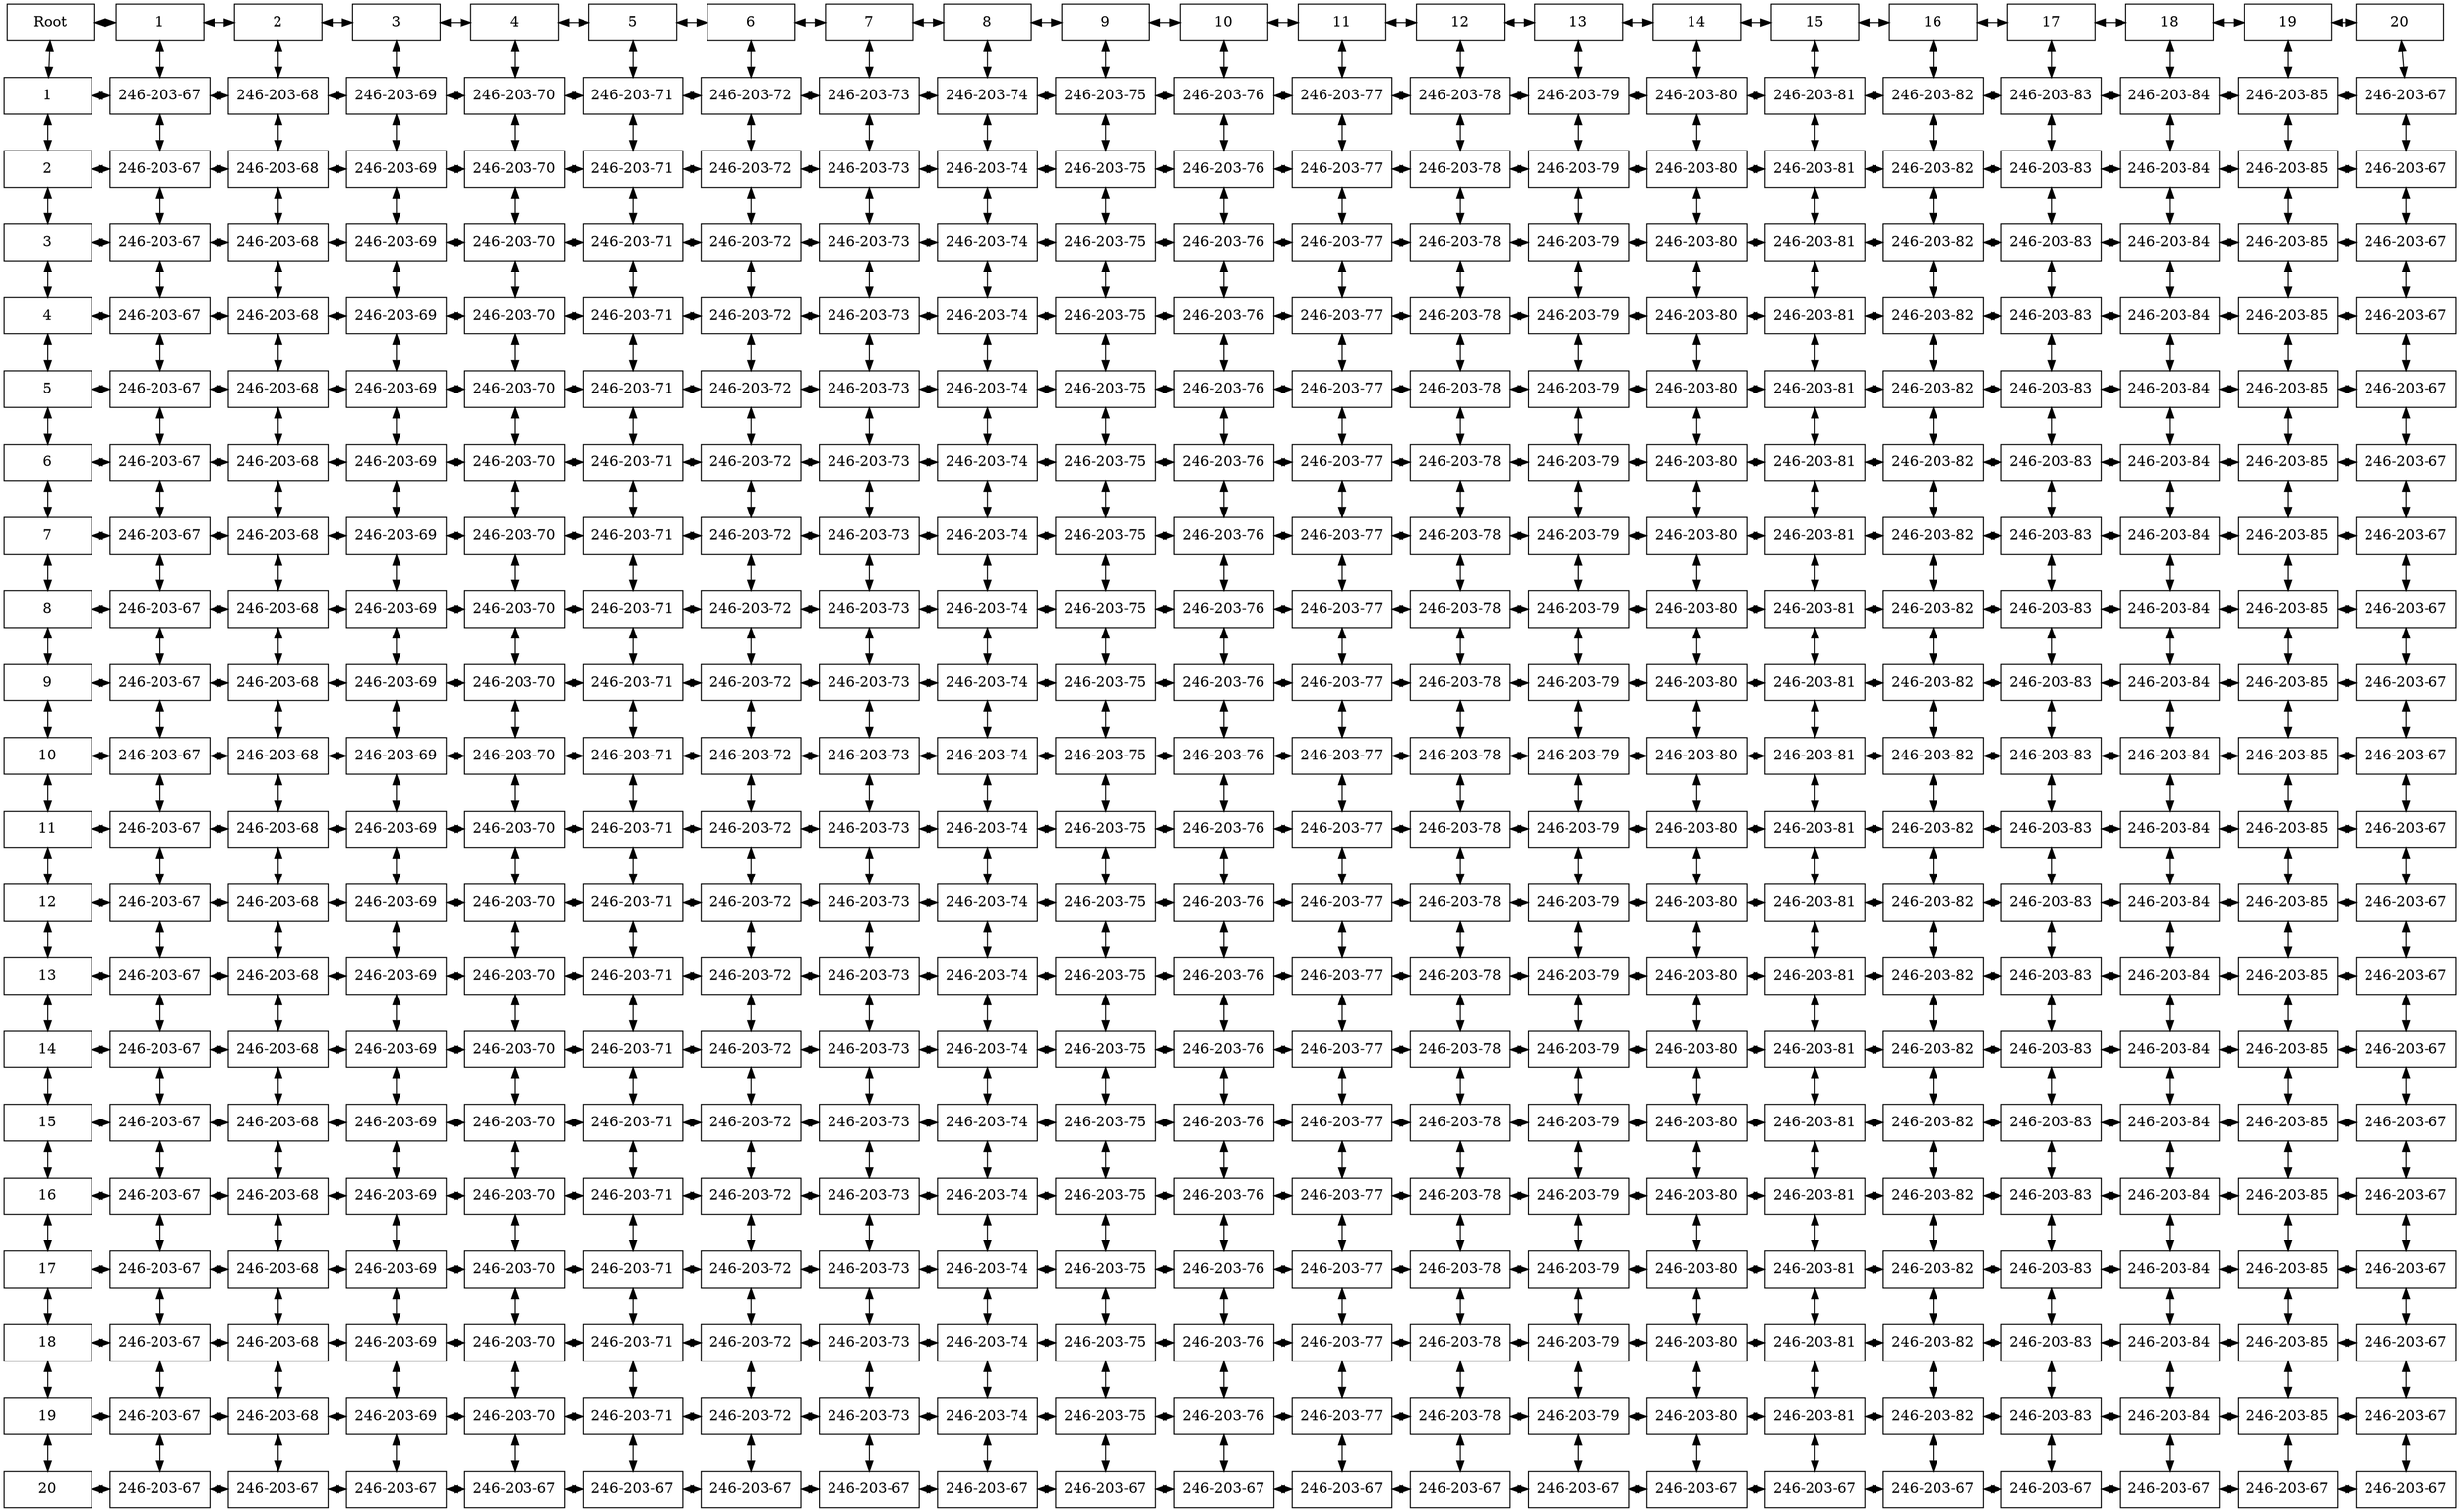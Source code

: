 digraph  Grafico {
node [shape = rectangle, height=0.5, width=1.2];
node[nodesep = 1];
rankdir=TB;
"0-0"[label="Root"];
"0-1"[label="1"];
"0-2"[label="2"];
"0-3"[label="3"];
"0-4"[label="4"];
"0-5"[label="5"];
"0-6"[label="6"];
"0-7"[label="7"];
"0-8"[label="8"];
"0-9"[label="9"];
"0-10"[label="10"];
"0-11"[label="11"];
"0-12"[label="12"];
"0-13"[label="13"];
"0-14"[label="14"];
"0-15"[label="15"];
"0-16"[label="16"];
"0-17"[label="17"];
"0-18"[label="18"];
"0-19"[label="19"];
"0-20"[label="20"];
"1-0"[label="1"];
"1-1"[label="246-203-67"];
"1-2"[label="246-203-67"];
"1-3"[label="246-203-67"];
"1-4"[label="246-203-67"];
"1-5"[label="246-203-67"];
"1-6"[label="246-203-67"];
"1-7"[label="246-203-67"];
"1-8"[label="246-203-67"];
"1-9"[label="246-203-67"];
"1-10"[label="246-203-67"];
"1-11"[label="246-203-67"];
"1-12"[label="246-203-67"];
"1-13"[label="246-203-67"];
"1-14"[label="246-203-67"];
"1-15"[label="246-203-67"];
"1-16"[label="246-203-67"];
"1-17"[label="246-203-67"];
"1-18"[label="246-203-67"];
"1-19"[label="246-203-67"];
"1-20"[label="246-203-67"];
"2-0"[label="2"];
"2-1"[label="246-203-68"];
"2-2"[label="246-203-68"];
"2-3"[label="246-203-68"];
"2-4"[label="246-203-68"];
"2-5"[label="246-203-68"];
"2-6"[label="246-203-68"];
"2-7"[label="246-203-68"];
"2-8"[label="246-203-68"];
"2-9"[label="246-203-68"];
"2-10"[label="246-203-68"];
"2-11"[label="246-203-68"];
"2-12"[label="246-203-68"];
"2-13"[label="246-203-68"];
"2-14"[label="246-203-68"];
"2-15"[label="246-203-68"];
"2-16"[label="246-203-68"];
"2-17"[label="246-203-68"];
"2-18"[label="246-203-68"];
"2-19"[label="246-203-68"];
"2-20"[label="246-203-67"];
"3-0"[label="3"];
"3-1"[label="246-203-69"];
"3-2"[label="246-203-69"];
"3-3"[label="246-203-69"];
"3-4"[label="246-203-69"];
"3-5"[label="246-203-69"];
"3-6"[label="246-203-69"];
"3-7"[label="246-203-69"];
"3-8"[label="246-203-69"];
"3-9"[label="246-203-69"];
"3-10"[label="246-203-69"];
"3-11"[label="246-203-69"];
"3-12"[label="246-203-69"];
"3-13"[label="246-203-69"];
"3-14"[label="246-203-69"];
"3-15"[label="246-203-69"];
"3-16"[label="246-203-69"];
"3-17"[label="246-203-69"];
"3-18"[label="246-203-69"];
"3-19"[label="246-203-69"];
"3-20"[label="246-203-67"];
"4-0"[label="4"];
"4-1"[label="246-203-70"];
"4-2"[label="246-203-70"];
"4-3"[label="246-203-70"];
"4-4"[label="246-203-70"];
"4-5"[label="246-203-70"];
"4-6"[label="246-203-70"];
"4-7"[label="246-203-70"];
"4-8"[label="246-203-70"];
"4-9"[label="246-203-70"];
"4-10"[label="246-203-70"];
"4-11"[label="246-203-70"];
"4-12"[label="246-203-70"];
"4-13"[label="246-203-70"];
"4-14"[label="246-203-70"];
"4-15"[label="246-203-70"];
"4-16"[label="246-203-70"];
"4-17"[label="246-203-70"];
"4-18"[label="246-203-70"];
"4-19"[label="246-203-70"];
"4-20"[label="246-203-67"];
"5-0"[label="5"];
"5-1"[label="246-203-71"];
"5-2"[label="246-203-71"];
"5-3"[label="246-203-71"];
"5-4"[label="246-203-71"];
"5-5"[label="246-203-71"];
"5-6"[label="246-203-71"];
"5-7"[label="246-203-71"];
"5-8"[label="246-203-71"];
"5-9"[label="246-203-71"];
"5-10"[label="246-203-71"];
"5-11"[label="246-203-71"];
"5-12"[label="246-203-71"];
"5-13"[label="246-203-71"];
"5-14"[label="246-203-71"];
"5-15"[label="246-203-71"];
"5-16"[label="246-203-71"];
"5-17"[label="246-203-71"];
"5-18"[label="246-203-71"];
"5-19"[label="246-203-71"];
"5-20"[label="246-203-67"];
"6-0"[label="6"];
"6-1"[label="246-203-72"];
"6-2"[label="246-203-72"];
"6-3"[label="246-203-72"];
"6-4"[label="246-203-72"];
"6-5"[label="246-203-72"];
"6-6"[label="246-203-72"];
"6-7"[label="246-203-72"];
"6-8"[label="246-203-72"];
"6-9"[label="246-203-72"];
"6-10"[label="246-203-72"];
"6-11"[label="246-203-72"];
"6-12"[label="246-203-72"];
"6-13"[label="246-203-72"];
"6-14"[label="246-203-72"];
"6-15"[label="246-203-72"];
"6-16"[label="246-203-72"];
"6-17"[label="246-203-72"];
"6-18"[label="246-203-72"];
"6-19"[label="246-203-72"];
"6-20"[label="246-203-67"];
"7-0"[label="7"];
"7-1"[label="246-203-73"];
"7-2"[label="246-203-73"];
"7-3"[label="246-203-73"];
"7-4"[label="246-203-73"];
"7-5"[label="246-203-73"];
"7-6"[label="246-203-73"];
"7-7"[label="246-203-73"];
"7-8"[label="246-203-73"];
"7-9"[label="246-203-73"];
"7-10"[label="246-203-73"];
"7-11"[label="246-203-73"];
"7-12"[label="246-203-73"];
"7-13"[label="246-203-73"];
"7-14"[label="246-203-73"];
"7-15"[label="246-203-73"];
"7-16"[label="246-203-73"];
"7-17"[label="246-203-73"];
"7-18"[label="246-203-73"];
"7-19"[label="246-203-73"];
"7-20"[label="246-203-67"];
"8-0"[label="8"];
"8-1"[label="246-203-74"];
"8-2"[label="246-203-74"];
"8-3"[label="246-203-74"];
"8-4"[label="246-203-74"];
"8-5"[label="246-203-74"];
"8-6"[label="246-203-74"];
"8-7"[label="246-203-74"];
"8-8"[label="246-203-74"];
"8-9"[label="246-203-74"];
"8-10"[label="246-203-74"];
"8-11"[label="246-203-74"];
"8-12"[label="246-203-74"];
"8-13"[label="246-203-74"];
"8-14"[label="246-203-74"];
"8-15"[label="246-203-74"];
"8-16"[label="246-203-74"];
"8-17"[label="246-203-74"];
"8-18"[label="246-203-74"];
"8-19"[label="246-203-74"];
"8-20"[label="246-203-67"];
"9-0"[label="9"];
"9-1"[label="246-203-75"];
"9-2"[label="246-203-75"];
"9-3"[label="246-203-75"];
"9-4"[label="246-203-75"];
"9-5"[label="246-203-75"];
"9-6"[label="246-203-75"];
"9-7"[label="246-203-75"];
"9-8"[label="246-203-75"];
"9-9"[label="246-203-75"];
"9-10"[label="246-203-75"];
"9-11"[label="246-203-75"];
"9-12"[label="246-203-75"];
"9-13"[label="246-203-75"];
"9-14"[label="246-203-75"];
"9-15"[label="246-203-75"];
"9-16"[label="246-203-75"];
"9-17"[label="246-203-75"];
"9-18"[label="246-203-75"];
"9-19"[label="246-203-75"];
"9-20"[label="246-203-67"];
"10-0"[label="10"];
"10-1"[label="246-203-76"];
"10-2"[label="246-203-76"];
"10-3"[label="246-203-76"];
"10-4"[label="246-203-76"];
"10-5"[label="246-203-76"];
"10-6"[label="246-203-76"];
"10-7"[label="246-203-76"];
"10-8"[label="246-203-76"];
"10-9"[label="246-203-76"];
"10-10"[label="246-203-76"];
"10-11"[label="246-203-76"];
"10-12"[label="246-203-76"];
"10-13"[label="246-203-76"];
"10-14"[label="246-203-76"];
"10-15"[label="246-203-76"];
"10-16"[label="246-203-76"];
"10-17"[label="246-203-76"];
"10-18"[label="246-203-76"];
"10-19"[label="246-203-76"];
"10-20"[label="246-203-67"];
"11-0"[label="11"];
"11-1"[label="246-203-77"];
"11-2"[label="246-203-77"];
"11-3"[label="246-203-77"];
"11-4"[label="246-203-77"];
"11-5"[label="246-203-77"];
"11-6"[label="246-203-77"];
"11-7"[label="246-203-77"];
"11-8"[label="246-203-77"];
"11-9"[label="246-203-77"];
"11-10"[label="246-203-77"];
"11-11"[label="246-203-77"];
"11-12"[label="246-203-77"];
"11-13"[label="246-203-77"];
"11-14"[label="246-203-77"];
"11-15"[label="246-203-77"];
"11-16"[label="246-203-77"];
"11-17"[label="246-203-77"];
"11-18"[label="246-203-77"];
"11-19"[label="246-203-77"];
"11-20"[label="246-203-67"];
"12-0"[label="12"];
"12-1"[label="246-203-78"];
"12-2"[label="246-203-78"];
"12-3"[label="246-203-78"];
"12-4"[label="246-203-78"];
"12-5"[label="246-203-78"];
"12-6"[label="246-203-78"];
"12-7"[label="246-203-78"];
"12-8"[label="246-203-78"];
"12-9"[label="246-203-78"];
"12-10"[label="246-203-78"];
"12-11"[label="246-203-78"];
"12-12"[label="246-203-78"];
"12-13"[label="246-203-78"];
"12-14"[label="246-203-78"];
"12-15"[label="246-203-78"];
"12-16"[label="246-203-78"];
"12-17"[label="246-203-78"];
"12-18"[label="246-203-78"];
"12-19"[label="246-203-78"];
"12-20"[label="246-203-67"];
"13-0"[label="13"];
"13-1"[label="246-203-79"];
"13-2"[label="246-203-79"];
"13-3"[label="246-203-79"];
"13-4"[label="246-203-79"];
"13-5"[label="246-203-79"];
"13-6"[label="246-203-79"];
"13-7"[label="246-203-79"];
"13-8"[label="246-203-79"];
"13-9"[label="246-203-79"];
"13-10"[label="246-203-79"];
"13-11"[label="246-203-79"];
"13-12"[label="246-203-79"];
"13-13"[label="246-203-79"];
"13-14"[label="246-203-79"];
"13-15"[label="246-203-79"];
"13-16"[label="246-203-79"];
"13-17"[label="246-203-79"];
"13-18"[label="246-203-79"];
"13-19"[label="246-203-79"];
"13-20"[label="246-203-67"];
"14-0"[label="14"];
"14-1"[label="246-203-80"];
"14-2"[label="246-203-80"];
"14-3"[label="246-203-80"];
"14-4"[label="246-203-80"];
"14-5"[label="246-203-80"];
"14-6"[label="246-203-80"];
"14-7"[label="246-203-80"];
"14-8"[label="246-203-80"];
"14-9"[label="246-203-80"];
"14-10"[label="246-203-80"];
"14-11"[label="246-203-80"];
"14-12"[label="246-203-80"];
"14-13"[label="246-203-80"];
"14-14"[label="246-203-80"];
"14-15"[label="246-203-80"];
"14-16"[label="246-203-80"];
"14-17"[label="246-203-80"];
"14-18"[label="246-203-80"];
"14-19"[label="246-203-80"];
"14-20"[label="246-203-67"];
"15-0"[label="15"];
"15-1"[label="246-203-81"];
"15-2"[label="246-203-81"];
"15-3"[label="246-203-81"];
"15-4"[label="246-203-81"];
"15-5"[label="246-203-81"];
"15-6"[label="246-203-81"];
"15-7"[label="246-203-81"];
"15-8"[label="246-203-81"];
"15-9"[label="246-203-81"];
"15-10"[label="246-203-81"];
"15-11"[label="246-203-81"];
"15-12"[label="246-203-81"];
"15-13"[label="246-203-81"];
"15-14"[label="246-203-81"];
"15-15"[label="246-203-81"];
"15-16"[label="246-203-81"];
"15-17"[label="246-203-81"];
"15-18"[label="246-203-81"];
"15-19"[label="246-203-81"];
"15-20"[label="246-203-67"];
"16-0"[label="16"];
"16-1"[label="246-203-82"];
"16-2"[label="246-203-82"];
"16-3"[label="246-203-82"];
"16-4"[label="246-203-82"];
"16-5"[label="246-203-82"];
"16-6"[label="246-203-82"];
"16-7"[label="246-203-82"];
"16-8"[label="246-203-82"];
"16-9"[label="246-203-82"];
"16-10"[label="246-203-82"];
"16-11"[label="246-203-82"];
"16-12"[label="246-203-82"];
"16-13"[label="246-203-82"];
"16-14"[label="246-203-82"];
"16-15"[label="246-203-82"];
"16-16"[label="246-203-82"];
"16-17"[label="246-203-82"];
"16-18"[label="246-203-82"];
"16-19"[label="246-203-82"];
"16-20"[label="246-203-67"];
"17-0"[label="17"];
"17-1"[label="246-203-83"];
"17-2"[label="246-203-83"];
"17-3"[label="246-203-83"];
"17-4"[label="246-203-83"];
"17-5"[label="246-203-83"];
"17-6"[label="246-203-83"];
"17-7"[label="246-203-83"];
"17-8"[label="246-203-83"];
"17-9"[label="246-203-83"];
"17-10"[label="246-203-83"];
"17-11"[label="246-203-83"];
"17-12"[label="246-203-83"];
"17-13"[label="246-203-83"];
"17-14"[label="246-203-83"];
"17-15"[label="246-203-83"];
"17-16"[label="246-203-83"];
"17-17"[label="246-203-83"];
"17-18"[label="246-203-83"];
"17-19"[label="246-203-83"];
"17-20"[label="246-203-67"];
"18-0"[label="18"];
"18-1"[label="246-203-84"];
"18-2"[label="246-203-84"];
"18-3"[label="246-203-84"];
"18-4"[label="246-203-84"];
"18-5"[label="246-203-84"];
"18-6"[label="246-203-84"];
"18-7"[label="246-203-84"];
"18-8"[label="246-203-84"];
"18-9"[label="246-203-84"];
"18-10"[label="246-203-84"];
"18-11"[label="246-203-84"];
"18-12"[label="246-203-84"];
"18-13"[label="246-203-84"];
"18-14"[label="246-203-84"];
"18-15"[label="246-203-84"];
"18-16"[label="246-203-84"];
"18-17"[label="246-203-84"];
"18-18"[label="246-203-84"];
"18-19"[label="246-203-84"];
"18-20"[label="246-203-67"];
"19-0"[label="19"];
"19-1"[label="246-203-85"];
"19-2"[label="246-203-85"];
"19-3"[label="246-203-85"];
"19-4"[label="246-203-85"];
"19-5"[label="246-203-85"];
"19-6"[label="246-203-85"];
"19-7"[label="246-203-85"];
"19-8"[label="246-203-85"];
"19-9"[label="246-203-85"];
"19-10"[label="246-203-85"];
"19-11"[label="246-203-85"];
"19-12"[label="246-203-85"];
"19-13"[label="246-203-85"];
"19-14"[label="246-203-85"];
"19-15"[label="246-203-85"];
"19-16"[label="246-203-85"];
"19-17"[label="246-203-85"];
"19-18"[label="246-203-85"];
"19-19"[label="246-203-85"];
"19-20"[label="246-203-67"];
"20-0"[label="20"];
"20-1"[label="246-203-67"];
"20-2"[label="246-203-67"];
"20-3"[label="246-203-67"];
"20-4"[label="246-203-67"];
"20-5"[label="246-203-67"];
"20-6"[label="246-203-67"];
"20-7"[label="246-203-67"];
"20-8"[label="246-203-67"];
"20-9"[label="246-203-67"];
"20-10"[label="246-203-67"];
"20-11"[label="246-203-67"];
"20-12"[label="246-203-67"];
"20-13"[label="246-203-67"];
"20-14"[label="246-203-67"];
"20-15"[label="246-203-67"];
"20-16"[label="246-203-67"];
"20-17"[label="246-203-67"];
"20-18"[label="246-203-67"];
"20-19"[label="246-203-67"];
"20-20"[label="246-203-67"];
"0-0"->"1-0"[dir=both];
"0-0"->"0-1"[dir=both];
"0-1"->"1-1"[dir=both];
"0-1"->"0-2"[dir=both];
"0-2"->"1-2"[dir=both];
"0-2"->"0-3"[dir=both];
"0-3"->"1-3"[dir=both];
"0-3"->"0-4"[dir=both];
"0-4"->"1-4"[dir=both];
"0-4"->"0-5"[dir=both];
"0-5"->"1-5"[dir=both];
"0-5"->"0-6"[dir=both];
"0-6"->"1-6"[dir=both];
"0-6"->"0-7"[dir=both];
"0-7"->"1-7"[dir=both];
"0-7"->"0-8"[dir=both];
"0-8"->"1-8"[dir=both];
"0-8"->"0-9"[dir=both];
"0-9"->"1-9"[dir=both];
"0-9"->"0-10"[dir=both];
"0-10"->"1-10"[dir=both];
"0-10"->"0-11"[dir=both];
"0-11"->"1-11"[dir=both];
"0-11"->"0-12"[dir=both];
"0-12"->"1-12"[dir=both];
"0-12"->"0-13"[dir=both];
"0-13"->"1-13"[dir=both];
"0-13"->"0-14"[dir=both];
"0-14"->"1-14"[dir=both];
"0-14"->"0-15"[dir=both];
"0-15"->"1-15"[dir=both];
"0-15"->"0-16"[dir=both];
"0-16"->"1-16"[dir=both];
"0-16"->"0-17"[dir=both];
"0-17"->"1-17"[dir=both];
"0-17"->"0-18"[dir=both];
"0-18"->"1-18"[dir=both];
"0-18"->"0-19"[dir=both];
"0-19"->"1-19"[dir=both];
"0-19"->"0-20"[dir=both];
"0-20"->"1-20"[dir=both];
"1-0"->"2-0"[dir=both];
"1-0"->"1-1"[dir=both];
"1-1"->"2-1"[dir=both];
"1-1"->"1-2"[dir=both];
"1-2"->"2-2"[dir=both];
"1-2"->"1-3"[dir=both];
"1-3"->"2-3"[dir=both];
"1-3"->"1-4"[dir=both];
"1-4"->"2-4"[dir=both];
"1-4"->"1-5"[dir=both];
"1-5"->"2-5"[dir=both];
"1-5"->"1-6"[dir=both];
"1-6"->"2-6"[dir=both];
"1-6"->"1-7"[dir=both];
"1-7"->"2-7"[dir=both];
"1-7"->"1-8"[dir=both];
"1-8"->"2-8"[dir=both];
"1-8"->"1-9"[dir=both];
"1-9"->"2-9"[dir=both];
"1-9"->"1-10"[dir=both];
"1-10"->"2-10"[dir=both];
"1-10"->"1-11"[dir=both];
"1-11"->"2-11"[dir=both];
"1-11"->"1-12"[dir=both];
"1-12"->"2-12"[dir=both];
"1-12"->"1-13"[dir=both];
"1-13"->"2-13"[dir=both];
"1-13"->"1-14"[dir=both];
"1-14"->"2-14"[dir=both];
"1-14"->"1-15"[dir=both];
"1-15"->"2-15"[dir=both];
"1-15"->"1-16"[dir=both];
"1-16"->"2-16"[dir=both];
"1-16"->"1-17"[dir=both];
"1-17"->"2-17"[dir=both];
"1-17"->"1-18"[dir=both];
"1-18"->"2-18"[dir=both];
"1-18"->"1-19"[dir=both];
"1-19"->"2-19"[dir=both];
"1-19"->"1-20"[dir=both];
"1-20"->"2-20"[dir=both];
"2-0"->"3-0"[dir=both];
"2-0"->"2-1"[dir=both];
"2-1"->"3-1"[dir=both];
"2-1"->"2-2"[dir=both];
"2-2"->"3-2"[dir=both];
"2-2"->"2-3"[dir=both];
"2-3"->"3-3"[dir=both];
"2-3"->"2-4"[dir=both];
"2-4"->"3-4"[dir=both];
"2-4"->"2-5"[dir=both];
"2-5"->"3-5"[dir=both];
"2-5"->"2-6"[dir=both];
"2-6"->"3-6"[dir=both];
"2-6"->"2-7"[dir=both];
"2-7"->"3-7"[dir=both];
"2-7"->"2-8"[dir=both];
"2-8"->"3-8"[dir=both];
"2-8"->"2-9"[dir=both];
"2-9"->"3-9"[dir=both];
"2-9"->"2-10"[dir=both];
"2-10"->"3-10"[dir=both];
"2-10"->"2-11"[dir=both];
"2-11"->"3-11"[dir=both];
"2-11"->"2-12"[dir=both];
"2-12"->"3-12"[dir=both];
"2-12"->"2-13"[dir=both];
"2-13"->"3-13"[dir=both];
"2-13"->"2-14"[dir=both];
"2-14"->"3-14"[dir=both];
"2-14"->"2-15"[dir=both];
"2-15"->"3-15"[dir=both];
"2-15"->"2-16"[dir=both];
"2-16"->"3-16"[dir=both];
"2-16"->"2-17"[dir=both];
"2-17"->"3-17"[dir=both];
"2-17"->"2-18"[dir=both];
"2-18"->"3-18"[dir=both];
"2-18"->"2-19"[dir=both];
"2-19"->"3-19"[dir=both];
"2-19"->"2-20"[dir=both];
"2-20"->"3-20"[dir=both];
"3-0"->"4-0"[dir=both];
"3-0"->"3-1"[dir=both];
"3-1"->"4-1"[dir=both];
"3-1"->"3-2"[dir=both];
"3-2"->"4-2"[dir=both];
"3-2"->"3-3"[dir=both];
"3-3"->"4-3"[dir=both];
"3-3"->"3-4"[dir=both];
"3-4"->"4-4"[dir=both];
"3-4"->"3-5"[dir=both];
"3-5"->"4-5"[dir=both];
"3-5"->"3-6"[dir=both];
"3-6"->"4-6"[dir=both];
"3-6"->"3-7"[dir=both];
"3-7"->"4-7"[dir=both];
"3-7"->"3-8"[dir=both];
"3-8"->"4-8"[dir=both];
"3-8"->"3-9"[dir=both];
"3-9"->"4-9"[dir=both];
"3-9"->"3-10"[dir=both];
"3-10"->"4-10"[dir=both];
"3-10"->"3-11"[dir=both];
"3-11"->"4-11"[dir=both];
"3-11"->"3-12"[dir=both];
"3-12"->"4-12"[dir=both];
"3-12"->"3-13"[dir=both];
"3-13"->"4-13"[dir=both];
"3-13"->"3-14"[dir=both];
"3-14"->"4-14"[dir=both];
"3-14"->"3-15"[dir=both];
"3-15"->"4-15"[dir=both];
"3-15"->"3-16"[dir=both];
"3-16"->"4-16"[dir=both];
"3-16"->"3-17"[dir=both];
"3-17"->"4-17"[dir=both];
"3-17"->"3-18"[dir=both];
"3-18"->"4-18"[dir=both];
"3-18"->"3-19"[dir=both];
"3-19"->"4-19"[dir=both];
"3-19"->"3-20"[dir=both];
"3-20"->"4-20"[dir=both];
"4-0"->"5-0"[dir=both];
"4-0"->"4-1"[dir=both];
"4-1"->"5-1"[dir=both];
"4-1"->"4-2"[dir=both];
"4-2"->"5-2"[dir=both];
"4-2"->"4-3"[dir=both];
"4-3"->"5-3"[dir=both];
"4-3"->"4-4"[dir=both];
"4-4"->"5-4"[dir=both];
"4-4"->"4-5"[dir=both];
"4-5"->"5-5"[dir=both];
"4-5"->"4-6"[dir=both];
"4-6"->"5-6"[dir=both];
"4-6"->"4-7"[dir=both];
"4-7"->"5-7"[dir=both];
"4-7"->"4-8"[dir=both];
"4-8"->"5-8"[dir=both];
"4-8"->"4-9"[dir=both];
"4-9"->"5-9"[dir=both];
"4-9"->"4-10"[dir=both];
"4-10"->"5-10"[dir=both];
"4-10"->"4-11"[dir=both];
"4-11"->"5-11"[dir=both];
"4-11"->"4-12"[dir=both];
"4-12"->"5-12"[dir=both];
"4-12"->"4-13"[dir=both];
"4-13"->"5-13"[dir=both];
"4-13"->"4-14"[dir=both];
"4-14"->"5-14"[dir=both];
"4-14"->"4-15"[dir=both];
"4-15"->"5-15"[dir=both];
"4-15"->"4-16"[dir=both];
"4-16"->"5-16"[dir=both];
"4-16"->"4-17"[dir=both];
"4-17"->"5-17"[dir=both];
"4-17"->"4-18"[dir=both];
"4-18"->"5-18"[dir=both];
"4-18"->"4-19"[dir=both];
"4-19"->"5-19"[dir=both];
"4-19"->"4-20"[dir=both];
"4-20"->"5-20"[dir=both];
"5-0"->"6-0"[dir=both];
"5-0"->"5-1"[dir=both];
"5-1"->"6-1"[dir=both];
"5-1"->"5-2"[dir=both];
"5-2"->"6-2"[dir=both];
"5-2"->"5-3"[dir=both];
"5-3"->"6-3"[dir=both];
"5-3"->"5-4"[dir=both];
"5-4"->"6-4"[dir=both];
"5-4"->"5-5"[dir=both];
"5-5"->"6-5"[dir=both];
"5-5"->"5-6"[dir=both];
"5-6"->"6-6"[dir=both];
"5-6"->"5-7"[dir=both];
"5-7"->"6-7"[dir=both];
"5-7"->"5-8"[dir=both];
"5-8"->"6-8"[dir=both];
"5-8"->"5-9"[dir=both];
"5-9"->"6-9"[dir=both];
"5-9"->"5-10"[dir=both];
"5-10"->"6-10"[dir=both];
"5-10"->"5-11"[dir=both];
"5-11"->"6-11"[dir=both];
"5-11"->"5-12"[dir=both];
"5-12"->"6-12"[dir=both];
"5-12"->"5-13"[dir=both];
"5-13"->"6-13"[dir=both];
"5-13"->"5-14"[dir=both];
"5-14"->"6-14"[dir=both];
"5-14"->"5-15"[dir=both];
"5-15"->"6-15"[dir=both];
"5-15"->"5-16"[dir=both];
"5-16"->"6-16"[dir=both];
"5-16"->"5-17"[dir=both];
"5-17"->"6-17"[dir=both];
"5-17"->"5-18"[dir=both];
"5-18"->"6-18"[dir=both];
"5-18"->"5-19"[dir=both];
"5-19"->"6-19"[dir=both];
"5-19"->"5-20"[dir=both];
"5-20"->"6-20"[dir=both];
"6-0"->"7-0"[dir=both];
"6-0"->"6-1"[dir=both];
"6-1"->"7-1"[dir=both];
"6-1"->"6-2"[dir=both];
"6-2"->"7-2"[dir=both];
"6-2"->"6-3"[dir=both];
"6-3"->"7-3"[dir=both];
"6-3"->"6-4"[dir=both];
"6-4"->"7-4"[dir=both];
"6-4"->"6-5"[dir=both];
"6-5"->"7-5"[dir=both];
"6-5"->"6-6"[dir=both];
"6-6"->"7-6"[dir=both];
"6-6"->"6-7"[dir=both];
"6-7"->"7-7"[dir=both];
"6-7"->"6-8"[dir=both];
"6-8"->"7-8"[dir=both];
"6-8"->"6-9"[dir=both];
"6-9"->"7-9"[dir=both];
"6-9"->"6-10"[dir=both];
"6-10"->"7-10"[dir=both];
"6-10"->"6-11"[dir=both];
"6-11"->"7-11"[dir=both];
"6-11"->"6-12"[dir=both];
"6-12"->"7-12"[dir=both];
"6-12"->"6-13"[dir=both];
"6-13"->"7-13"[dir=both];
"6-13"->"6-14"[dir=both];
"6-14"->"7-14"[dir=both];
"6-14"->"6-15"[dir=both];
"6-15"->"7-15"[dir=both];
"6-15"->"6-16"[dir=both];
"6-16"->"7-16"[dir=both];
"6-16"->"6-17"[dir=both];
"6-17"->"7-17"[dir=both];
"6-17"->"6-18"[dir=both];
"6-18"->"7-18"[dir=both];
"6-18"->"6-19"[dir=both];
"6-19"->"7-19"[dir=both];
"6-19"->"6-20"[dir=both];
"6-20"->"7-20"[dir=both];
"7-0"->"8-0"[dir=both];
"7-0"->"7-1"[dir=both];
"7-1"->"8-1"[dir=both];
"7-1"->"7-2"[dir=both];
"7-2"->"8-2"[dir=both];
"7-2"->"7-3"[dir=both];
"7-3"->"8-3"[dir=both];
"7-3"->"7-4"[dir=both];
"7-4"->"8-4"[dir=both];
"7-4"->"7-5"[dir=both];
"7-5"->"8-5"[dir=both];
"7-5"->"7-6"[dir=both];
"7-6"->"8-6"[dir=both];
"7-6"->"7-7"[dir=both];
"7-7"->"8-7"[dir=both];
"7-7"->"7-8"[dir=both];
"7-8"->"8-8"[dir=both];
"7-8"->"7-9"[dir=both];
"7-9"->"8-9"[dir=both];
"7-9"->"7-10"[dir=both];
"7-10"->"8-10"[dir=both];
"7-10"->"7-11"[dir=both];
"7-11"->"8-11"[dir=both];
"7-11"->"7-12"[dir=both];
"7-12"->"8-12"[dir=both];
"7-12"->"7-13"[dir=both];
"7-13"->"8-13"[dir=both];
"7-13"->"7-14"[dir=both];
"7-14"->"8-14"[dir=both];
"7-14"->"7-15"[dir=both];
"7-15"->"8-15"[dir=both];
"7-15"->"7-16"[dir=both];
"7-16"->"8-16"[dir=both];
"7-16"->"7-17"[dir=both];
"7-17"->"8-17"[dir=both];
"7-17"->"7-18"[dir=both];
"7-18"->"8-18"[dir=both];
"7-18"->"7-19"[dir=both];
"7-19"->"8-19"[dir=both];
"7-19"->"7-20"[dir=both];
"7-20"->"8-20"[dir=both];
"8-0"->"9-0"[dir=both];
"8-0"->"8-1"[dir=both];
"8-1"->"9-1"[dir=both];
"8-1"->"8-2"[dir=both];
"8-2"->"9-2"[dir=both];
"8-2"->"8-3"[dir=both];
"8-3"->"9-3"[dir=both];
"8-3"->"8-4"[dir=both];
"8-4"->"9-4"[dir=both];
"8-4"->"8-5"[dir=both];
"8-5"->"9-5"[dir=both];
"8-5"->"8-6"[dir=both];
"8-6"->"9-6"[dir=both];
"8-6"->"8-7"[dir=both];
"8-7"->"9-7"[dir=both];
"8-7"->"8-8"[dir=both];
"8-8"->"9-8"[dir=both];
"8-8"->"8-9"[dir=both];
"8-9"->"9-9"[dir=both];
"8-9"->"8-10"[dir=both];
"8-10"->"9-10"[dir=both];
"8-10"->"8-11"[dir=both];
"8-11"->"9-11"[dir=both];
"8-11"->"8-12"[dir=both];
"8-12"->"9-12"[dir=both];
"8-12"->"8-13"[dir=both];
"8-13"->"9-13"[dir=both];
"8-13"->"8-14"[dir=both];
"8-14"->"9-14"[dir=both];
"8-14"->"8-15"[dir=both];
"8-15"->"9-15"[dir=both];
"8-15"->"8-16"[dir=both];
"8-16"->"9-16"[dir=both];
"8-16"->"8-17"[dir=both];
"8-17"->"9-17"[dir=both];
"8-17"->"8-18"[dir=both];
"8-18"->"9-18"[dir=both];
"8-18"->"8-19"[dir=both];
"8-19"->"9-19"[dir=both];
"8-19"->"8-20"[dir=both];
"8-20"->"9-20"[dir=both];
"9-0"->"10-0"[dir=both];
"9-0"->"9-1"[dir=both];
"9-1"->"10-1"[dir=both];
"9-1"->"9-2"[dir=both];
"9-2"->"10-2"[dir=both];
"9-2"->"9-3"[dir=both];
"9-3"->"10-3"[dir=both];
"9-3"->"9-4"[dir=both];
"9-4"->"10-4"[dir=both];
"9-4"->"9-5"[dir=both];
"9-5"->"10-5"[dir=both];
"9-5"->"9-6"[dir=both];
"9-6"->"10-6"[dir=both];
"9-6"->"9-7"[dir=both];
"9-7"->"10-7"[dir=both];
"9-7"->"9-8"[dir=both];
"9-8"->"10-8"[dir=both];
"9-8"->"9-9"[dir=both];
"9-9"->"10-9"[dir=both];
"9-9"->"9-10"[dir=both];
"9-10"->"10-10"[dir=both];
"9-10"->"9-11"[dir=both];
"9-11"->"10-11"[dir=both];
"9-11"->"9-12"[dir=both];
"9-12"->"10-12"[dir=both];
"9-12"->"9-13"[dir=both];
"9-13"->"10-13"[dir=both];
"9-13"->"9-14"[dir=both];
"9-14"->"10-14"[dir=both];
"9-14"->"9-15"[dir=both];
"9-15"->"10-15"[dir=both];
"9-15"->"9-16"[dir=both];
"9-16"->"10-16"[dir=both];
"9-16"->"9-17"[dir=both];
"9-17"->"10-17"[dir=both];
"9-17"->"9-18"[dir=both];
"9-18"->"10-18"[dir=both];
"9-18"->"9-19"[dir=both];
"9-19"->"10-19"[dir=both];
"9-19"->"9-20"[dir=both];
"9-20"->"10-20"[dir=both];
"10-0"->"11-0"[dir=both];
"10-0"->"10-1"[dir=both];
"10-1"->"11-1"[dir=both];
"10-1"->"10-2"[dir=both];
"10-2"->"11-2"[dir=both];
"10-2"->"10-3"[dir=both];
"10-3"->"11-3"[dir=both];
"10-3"->"10-4"[dir=both];
"10-4"->"11-4"[dir=both];
"10-4"->"10-5"[dir=both];
"10-5"->"11-5"[dir=both];
"10-5"->"10-6"[dir=both];
"10-6"->"11-6"[dir=both];
"10-6"->"10-7"[dir=both];
"10-7"->"11-7"[dir=both];
"10-7"->"10-8"[dir=both];
"10-8"->"11-8"[dir=both];
"10-8"->"10-9"[dir=both];
"10-9"->"11-9"[dir=both];
"10-9"->"10-10"[dir=both];
"10-10"->"11-10"[dir=both];
"10-10"->"10-11"[dir=both];
"10-11"->"11-11"[dir=both];
"10-11"->"10-12"[dir=both];
"10-12"->"11-12"[dir=both];
"10-12"->"10-13"[dir=both];
"10-13"->"11-13"[dir=both];
"10-13"->"10-14"[dir=both];
"10-14"->"11-14"[dir=both];
"10-14"->"10-15"[dir=both];
"10-15"->"11-15"[dir=both];
"10-15"->"10-16"[dir=both];
"10-16"->"11-16"[dir=both];
"10-16"->"10-17"[dir=both];
"10-17"->"11-17"[dir=both];
"10-17"->"10-18"[dir=both];
"10-18"->"11-18"[dir=both];
"10-18"->"10-19"[dir=both];
"10-19"->"11-19"[dir=both];
"10-19"->"10-20"[dir=both];
"10-20"->"11-20"[dir=both];
"11-0"->"12-0"[dir=both];
"11-0"->"11-1"[dir=both];
"11-1"->"12-1"[dir=both];
"11-1"->"11-2"[dir=both];
"11-2"->"12-2"[dir=both];
"11-2"->"11-3"[dir=both];
"11-3"->"12-3"[dir=both];
"11-3"->"11-4"[dir=both];
"11-4"->"12-4"[dir=both];
"11-4"->"11-5"[dir=both];
"11-5"->"12-5"[dir=both];
"11-5"->"11-6"[dir=both];
"11-6"->"12-6"[dir=both];
"11-6"->"11-7"[dir=both];
"11-7"->"12-7"[dir=both];
"11-7"->"11-8"[dir=both];
"11-8"->"12-8"[dir=both];
"11-8"->"11-9"[dir=both];
"11-9"->"12-9"[dir=both];
"11-9"->"11-10"[dir=both];
"11-10"->"12-10"[dir=both];
"11-10"->"11-11"[dir=both];
"11-11"->"12-11"[dir=both];
"11-11"->"11-12"[dir=both];
"11-12"->"12-12"[dir=both];
"11-12"->"11-13"[dir=both];
"11-13"->"12-13"[dir=both];
"11-13"->"11-14"[dir=both];
"11-14"->"12-14"[dir=both];
"11-14"->"11-15"[dir=both];
"11-15"->"12-15"[dir=both];
"11-15"->"11-16"[dir=both];
"11-16"->"12-16"[dir=both];
"11-16"->"11-17"[dir=both];
"11-17"->"12-17"[dir=both];
"11-17"->"11-18"[dir=both];
"11-18"->"12-18"[dir=both];
"11-18"->"11-19"[dir=both];
"11-19"->"12-19"[dir=both];
"11-19"->"11-20"[dir=both];
"11-20"->"12-20"[dir=both];
"12-0"->"13-0"[dir=both];
"12-0"->"12-1"[dir=both];
"12-1"->"13-1"[dir=both];
"12-1"->"12-2"[dir=both];
"12-2"->"13-2"[dir=both];
"12-2"->"12-3"[dir=both];
"12-3"->"13-3"[dir=both];
"12-3"->"12-4"[dir=both];
"12-4"->"13-4"[dir=both];
"12-4"->"12-5"[dir=both];
"12-5"->"13-5"[dir=both];
"12-5"->"12-6"[dir=both];
"12-6"->"13-6"[dir=both];
"12-6"->"12-7"[dir=both];
"12-7"->"13-7"[dir=both];
"12-7"->"12-8"[dir=both];
"12-8"->"13-8"[dir=both];
"12-8"->"12-9"[dir=both];
"12-9"->"13-9"[dir=both];
"12-9"->"12-10"[dir=both];
"12-10"->"13-10"[dir=both];
"12-10"->"12-11"[dir=both];
"12-11"->"13-11"[dir=both];
"12-11"->"12-12"[dir=both];
"12-12"->"13-12"[dir=both];
"12-12"->"12-13"[dir=both];
"12-13"->"13-13"[dir=both];
"12-13"->"12-14"[dir=both];
"12-14"->"13-14"[dir=both];
"12-14"->"12-15"[dir=both];
"12-15"->"13-15"[dir=both];
"12-15"->"12-16"[dir=both];
"12-16"->"13-16"[dir=both];
"12-16"->"12-17"[dir=both];
"12-17"->"13-17"[dir=both];
"12-17"->"12-18"[dir=both];
"12-18"->"13-18"[dir=both];
"12-18"->"12-19"[dir=both];
"12-19"->"13-19"[dir=both];
"12-19"->"12-20"[dir=both];
"12-20"->"13-20"[dir=both];
"13-0"->"14-0"[dir=both];
"13-0"->"13-1"[dir=both];
"13-1"->"14-1"[dir=both];
"13-1"->"13-2"[dir=both];
"13-2"->"14-2"[dir=both];
"13-2"->"13-3"[dir=both];
"13-3"->"14-3"[dir=both];
"13-3"->"13-4"[dir=both];
"13-4"->"14-4"[dir=both];
"13-4"->"13-5"[dir=both];
"13-5"->"14-5"[dir=both];
"13-5"->"13-6"[dir=both];
"13-6"->"14-6"[dir=both];
"13-6"->"13-7"[dir=both];
"13-7"->"14-7"[dir=both];
"13-7"->"13-8"[dir=both];
"13-8"->"14-8"[dir=both];
"13-8"->"13-9"[dir=both];
"13-9"->"14-9"[dir=both];
"13-9"->"13-10"[dir=both];
"13-10"->"14-10"[dir=both];
"13-10"->"13-11"[dir=both];
"13-11"->"14-11"[dir=both];
"13-11"->"13-12"[dir=both];
"13-12"->"14-12"[dir=both];
"13-12"->"13-13"[dir=both];
"13-13"->"14-13"[dir=both];
"13-13"->"13-14"[dir=both];
"13-14"->"14-14"[dir=both];
"13-14"->"13-15"[dir=both];
"13-15"->"14-15"[dir=both];
"13-15"->"13-16"[dir=both];
"13-16"->"14-16"[dir=both];
"13-16"->"13-17"[dir=both];
"13-17"->"14-17"[dir=both];
"13-17"->"13-18"[dir=both];
"13-18"->"14-18"[dir=both];
"13-18"->"13-19"[dir=both];
"13-19"->"14-19"[dir=both];
"13-19"->"13-20"[dir=both];
"13-20"->"14-20"[dir=both];
"14-0"->"15-0"[dir=both];
"14-0"->"14-1"[dir=both];
"14-1"->"15-1"[dir=both];
"14-1"->"14-2"[dir=both];
"14-2"->"15-2"[dir=both];
"14-2"->"14-3"[dir=both];
"14-3"->"15-3"[dir=both];
"14-3"->"14-4"[dir=both];
"14-4"->"15-4"[dir=both];
"14-4"->"14-5"[dir=both];
"14-5"->"15-5"[dir=both];
"14-5"->"14-6"[dir=both];
"14-6"->"15-6"[dir=both];
"14-6"->"14-7"[dir=both];
"14-7"->"15-7"[dir=both];
"14-7"->"14-8"[dir=both];
"14-8"->"15-8"[dir=both];
"14-8"->"14-9"[dir=both];
"14-9"->"15-9"[dir=both];
"14-9"->"14-10"[dir=both];
"14-10"->"15-10"[dir=both];
"14-10"->"14-11"[dir=both];
"14-11"->"15-11"[dir=both];
"14-11"->"14-12"[dir=both];
"14-12"->"15-12"[dir=both];
"14-12"->"14-13"[dir=both];
"14-13"->"15-13"[dir=both];
"14-13"->"14-14"[dir=both];
"14-14"->"15-14"[dir=both];
"14-14"->"14-15"[dir=both];
"14-15"->"15-15"[dir=both];
"14-15"->"14-16"[dir=both];
"14-16"->"15-16"[dir=both];
"14-16"->"14-17"[dir=both];
"14-17"->"15-17"[dir=both];
"14-17"->"14-18"[dir=both];
"14-18"->"15-18"[dir=both];
"14-18"->"14-19"[dir=both];
"14-19"->"15-19"[dir=both];
"14-19"->"14-20"[dir=both];
"14-20"->"15-20"[dir=both];
"15-0"->"16-0"[dir=both];
"15-0"->"15-1"[dir=both];
"15-1"->"16-1"[dir=both];
"15-1"->"15-2"[dir=both];
"15-2"->"16-2"[dir=both];
"15-2"->"15-3"[dir=both];
"15-3"->"16-3"[dir=both];
"15-3"->"15-4"[dir=both];
"15-4"->"16-4"[dir=both];
"15-4"->"15-5"[dir=both];
"15-5"->"16-5"[dir=both];
"15-5"->"15-6"[dir=both];
"15-6"->"16-6"[dir=both];
"15-6"->"15-7"[dir=both];
"15-7"->"16-7"[dir=both];
"15-7"->"15-8"[dir=both];
"15-8"->"16-8"[dir=both];
"15-8"->"15-9"[dir=both];
"15-9"->"16-9"[dir=both];
"15-9"->"15-10"[dir=both];
"15-10"->"16-10"[dir=both];
"15-10"->"15-11"[dir=both];
"15-11"->"16-11"[dir=both];
"15-11"->"15-12"[dir=both];
"15-12"->"16-12"[dir=both];
"15-12"->"15-13"[dir=both];
"15-13"->"16-13"[dir=both];
"15-13"->"15-14"[dir=both];
"15-14"->"16-14"[dir=both];
"15-14"->"15-15"[dir=both];
"15-15"->"16-15"[dir=both];
"15-15"->"15-16"[dir=both];
"15-16"->"16-16"[dir=both];
"15-16"->"15-17"[dir=both];
"15-17"->"16-17"[dir=both];
"15-17"->"15-18"[dir=both];
"15-18"->"16-18"[dir=both];
"15-18"->"15-19"[dir=both];
"15-19"->"16-19"[dir=both];
"15-19"->"15-20"[dir=both];
"15-20"->"16-20"[dir=both];
"16-0"->"17-0"[dir=both];
"16-0"->"16-1"[dir=both];
"16-1"->"17-1"[dir=both];
"16-1"->"16-2"[dir=both];
"16-2"->"17-2"[dir=both];
"16-2"->"16-3"[dir=both];
"16-3"->"17-3"[dir=both];
"16-3"->"16-4"[dir=both];
"16-4"->"17-4"[dir=both];
"16-4"->"16-5"[dir=both];
"16-5"->"17-5"[dir=both];
"16-5"->"16-6"[dir=both];
"16-6"->"17-6"[dir=both];
"16-6"->"16-7"[dir=both];
"16-7"->"17-7"[dir=both];
"16-7"->"16-8"[dir=both];
"16-8"->"17-8"[dir=both];
"16-8"->"16-9"[dir=both];
"16-9"->"17-9"[dir=both];
"16-9"->"16-10"[dir=both];
"16-10"->"17-10"[dir=both];
"16-10"->"16-11"[dir=both];
"16-11"->"17-11"[dir=both];
"16-11"->"16-12"[dir=both];
"16-12"->"17-12"[dir=both];
"16-12"->"16-13"[dir=both];
"16-13"->"17-13"[dir=both];
"16-13"->"16-14"[dir=both];
"16-14"->"17-14"[dir=both];
"16-14"->"16-15"[dir=both];
"16-15"->"17-15"[dir=both];
"16-15"->"16-16"[dir=both];
"16-16"->"17-16"[dir=both];
"16-16"->"16-17"[dir=both];
"16-17"->"17-17"[dir=both];
"16-17"->"16-18"[dir=both];
"16-18"->"17-18"[dir=both];
"16-18"->"16-19"[dir=both];
"16-19"->"17-19"[dir=both];
"16-19"->"16-20"[dir=both];
"16-20"->"17-20"[dir=both];
"17-0"->"18-0"[dir=both];
"17-0"->"17-1"[dir=both];
"17-1"->"18-1"[dir=both];
"17-1"->"17-2"[dir=both];
"17-2"->"18-2"[dir=both];
"17-2"->"17-3"[dir=both];
"17-3"->"18-3"[dir=both];
"17-3"->"17-4"[dir=both];
"17-4"->"18-4"[dir=both];
"17-4"->"17-5"[dir=both];
"17-5"->"18-5"[dir=both];
"17-5"->"17-6"[dir=both];
"17-6"->"18-6"[dir=both];
"17-6"->"17-7"[dir=both];
"17-7"->"18-7"[dir=both];
"17-7"->"17-8"[dir=both];
"17-8"->"18-8"[dir=both];
"17-8"->"17-9"[dir=both];
"17-9"->"18-9"[dir=both];
"17-9"->"17-10"[dir=both];
"17-10"->"18-10"[dir=both];
"17-10"->"17-11"[dir=both];
"17-11"->"18-11"[dir=both];
"17-11"->"17-12"[dir=both];
"17-12"->"18-12"[dir=both];
"17-12"->"17-13"[dir=both];
"17-13"->"18-13"[dir=both];
"17-13"->"17-14"[dir=both];
"17-14"->"18-14"[dir=both];
"17-14"->"17-15"[dir=both];
"17-15"->"18-15"[dir=both];
"17-15"->"17-16"[dir=both];
"17-16"->"18-16"[dir=both];
"17-16"->"17-17"[dir=both];
"17-17"->"18-17"[dir=both];
"17-17"->"17-18"[dir=both];
"17-18"->"18-18"[dir=both];
"17-18"->"17-19"[dir=both];
"17-19"->"18-19"[dir=both];
"17-19"->"17-20"[dir=both];
"17-20"->"18-20"[dir=both];
"18-0"->"19-0"[dir=both];
"18-0"->"18-1"[dir=both];
"18-1"->"19-1"[dir=both];
"18-1"->"18-2"[dir=both];
"18-2"->"19-2"[dir=both];
"18-2"->"18-3"[dir=both];
"18-3"->"19-3"[dir=both];
"18-3"->"18-4"[dir=both];
"18-4"->"19-4"[dir=both];
"18-4"->"18-5"[dir=both];
"18-5"->"19-5"[dir=both];
"18-5"->"18-6"[dir=both];
"18-6"->"19-6"[dir=both];
"18-6"->"18-7"[dir=both];
"18-7"->"19-7"[dir=both];
"18-7"->"18-8"[dir=both];
"18-8"->"19-8"[dir=both];
"18-8"->"18-9"[dir=both];
"18-9"->"19-9"[dir=both];
"18-9"->"18-10"[dir=both];
"18-10"->"19-10"[dir=both];
"18-10"->"18-11"[dir=both];
"18-11"->"19-11"[dir=both];
"18-11"->"18-12"[dir=both];
"18-12"->"19-12"[dir=both];
"18-12"->"18-13"[dir=both];
"18-13"->"19-13"[dir=both];
"18-13"->"18-14"[dir=both];
"18-14"->"19-14"[dir=both];
"18-14"->"18-15"[dir=both];
"18-15"->"19-15"[dir=both];
"18-15"->"18-16"[dir=both];
"18-16"->"19-16"[dir=both];
"18-16"->"18-17"[dir=both];
"18-17"->"19-17"[dir=both];
"18-17"->"18-18"[dir=both];
"18-18"->"19-18"[dir=both];
"18-18"->"18-19"[dir=both];
"18-19"->"19-19"[dir=both];
"18-19"->"18-20"[dir=both];
"18-20"->"19-20"[dir=both];
"19-0"->"20-0"[dir=both];
"19-0"->"19-1"[dir=both];
"19-1"->"20-1"[dir=both];
"19-1"->"19-2"[dir=both];
"19-2"->"20-2"[dir=both];
"19-2"->"19-3"[dir=both];
"19-3"->"20-3"[dir=both];
"19-3"->"19-4"[dir=both];
"19-4"->"20-4"[dir=both];
"19-4"->"19-5"[dir=both];
"19-5"->"20-5"[dir=both];
"19-5"->"19-6"[dir=both];
"19-6"->"20-6"[dir=both];
"19-6"->"19-7"[dir=both];
"19-7"->"20-7"[dir=both];
"19-7"->"19-8"[dir=both];
"19-8"->"20-8"[dir=both];
"19-8"->"19-9"[dir=both];
"19-9"->"20-9"[dir=both];
"19-9"->"19-10"[dir=both];
"19-10"->"20-10"[dir=both];
"19-10"->"19-11"[dir=both];
"19-11"->"20-11"[dir=both];
"19-11"->"19-12"[dir=both];
"19-12"->"20-12"[dir=both];
"19-12"->"19-13"[dir=both];
"19-13"->"20-13"[dir=both];
"19-13"->"19-14"[dir=both];
"19-14"->"20-14"[dir=both];
"19-14"->"19-15"[dir=both];
"19-15"->"20-15"[dir=both];
"19-15"->"19-16"[dir=both];
"19-16"->"20-16"[dir=both];
"19-16"->"19-17"[dir=both];
"19-17"->"20-17"[dir=both];
"19-17"->"19-18"[dir=both];
"19-18"->"20-18"[dir=both];
"19-18"->"19-19"[dir=both];
"19-19"->"20-19"[dir=both];
"19-19"->"19-20"[dir=both];
"19-20"->"20-20"[dir=both];
"20-0"->"20-1"[dir=both];
"20-1"->"20-2"[dir=both];
"20-2"->"20-3"[dir=both];
"20-3"->"20-4"[dir=both];
"20-4"->"20-5"[dir=both];
"20-5"->"20-6"[dir=both];
"20-6"->"20-7"[dir=both];
"20-7"->"20-8"[dir=both];
"20-8"->"20-9"[dir=both];
"20-9"->"20-10"[dir=both];
"20-10"->"20-11"[dir=both];
"20-11"->"20-12"[dir=both];
"20-12"->"20-13"[dir=both];
"20-13"->"20-14"[dir=both];
"20-14"->"20-15"[dir=both];
"20-15"->"20-16"[dir=both];
"20-16"->"20-17"[dir=both];
"20-17"->"20-18"[dir=both];
"20-18"->"20-19"[dir=both];
"20-19"->"20-20"[dir=both];
{ rank=same; "0-0" "1-0" "2-0" "3-0" "4-0" "5-0" "6-0" "7-0" "8-0" "9-0" "10-0" "11-0" "12-0" "13-0" "14-0" "15-0" "16-0" "17-0" "18-0" "19-0" "20-0" };
{ rank=same; "0-1" "1-1" "2-1" "3-1" "4-1" "5-1" "6-1" "7-1" "8-1" "9-1" "10-1" "11-1" "12-1" "13-1" "14-1" "15-1" "16-1" "17-1" "18-1" "19-1" "20-1" };
{ rank=same; "0-2" "1-2" "2-2" "3-2" "4-2" "5-2" "6-2" "7-2" "8-2" "9-2" "10-2" "11-2" "12-2" "13-2" "14-2" "15-2" "16-2" "17-2" "18-2" "19-2" "20-2" };
{ rank=same; "0-3" "1-3" "2-3" "3-3" "4-3" "5-3" "6-3" "7-3" "8-3" "9-3" "10-3" "11-3" "12-3" "13-3" "14-3" "15-3" "16-3" "17-3" "18-3" "19-3" "20-3" };
{ rank=same; "0-4" "1-4" "2-4" "3-4" "4-4" "5-4" "6-4" "7-4" "8-4" "9-4" "10-4" "11-4" "12-4" "13-4" "14-4" "15-4" "16-4" "17-4" "18-4" "19-4" "20-4" };
{ rank=same; "0-5" "1-5" "2-5" "3-5" "4-5" "5-5" "6-5" "7-5" "8-5" "9-5" "10-5" "11-5" "12-5" "13-5" "14-5" "15-5" "16-5" "17-5" "18-5" "19-5" "20-5" };
{ rank=same; "0-6" "1-6" "2-6" "3-6" "4-6" "5-6" "6-6" "7-6" "8-6" "9-6" "10-6" "11-6" "12-6" "13-6" "14-6" "15-6" "16-6" "17-6" "18-6" "19-6" "20-6" };
{ rank=same; "0-7" "1-7" "2-7" "3-7" "4-7" "5-7" "6-7" "7-7" "8-7" "9-7" "10-7" "11-7" "12-7" "13-7" "14-7" "15-7" "16-7" "17-7" "18-7" "19-7" "20-7" };
{ rank=same; "0-8" "1-8" "2-8" "3-8" "4-8" "5-8" "6-8" "7-8" "8-8" "9-8" "10-8" "11-8" "12-8" "13-8" "14-8" "15-8" "16-8" "17-8" "18-8" "19-8" "20-8" };
{ rank=same; "0-9" "1-9" "2-9" "3-9" "4-9" "5-9" "6-9" "7-9" "8-9" "9-9" "10-9" "11-9" "12-9" "13-9" "14-9" "15-9" "16-9" "17-9" "18-9" "19-9" "20-9" };
{ rank=same; "0-10" "1-10" "2-10" "3-10" "4-10" "5-10" "6-10" "7-10" "8-10" "9-10" "10-10" "11-10" "12-10" "13-10" "14-10" "15-10" "16-10" "17-10" "18-10" "19-10" "20-10" };
{ rank=same; "0-11" "1-11" "2-11" "3-11" "4-11" "5-11" "6-11" "7-11" "8-11" "9-11" "10-11" "11-11" "12-11" "13-11" "14-11" "15-11" "16-11" "17-11" "18-11" "19-11" "20-11" };
{ rank=same; "0-12" "1-12" "2-12" "3-12" "4-12" "5-12" "6-12" "7-12" "8-12" "9-12" "10-12" "11-12" "12-12" "13-12" "14-12" "15-12" "16-12" "17-12" "18-12" "19-12" "20-12" };
{ rank=same; "0-13" "1-13" "2-13" "3-13" "4-13" "5-13" "6-13" "7-13" "8-13" "9-13" "10-13" "11-13" "12-13" "13-13" "14-13" "15-13" "16-13" "17-13" "18-13" "19-13" "20-13" };
{ rank=same; "0-14" "1-14" "2-14" "3-14" "4-14" "5-14" "6-14" "7-14" "8-14" "9-14" "10-14" "11-14" "12-14" "13-14" "14-14" "15-14" "16-14" "17-14" "18-14" "19-14" "20-14" };
{ rank=same; "0-15" "1-15" "2-15" "3-15" "4-15" "5-15" "6-15" "7-15" "8-15" "9-15" "10-15" "11-15" "12-15" "13-15" "14-15" "15-15" "16-15" "17-15" "18-15" "19-15" "20-15" };
{ rank=same; "0-16" "1-16" "2-16" "3-16" "4-16" "5-16" "6-16" "7-16" "8-16" "9-16" "10-16" "11-16" "12-16" "13-16" "14-16" "15-16" "16-16" "17-16" "18-16" "19-16" "20-16" };
{ rank=same; "0-17" "1-17" "2-17" "3-17" "4-17" "5-17" "6-17" "7-17" "8-17" "9-17" "10-17" "11-17" "12-17" "13-17" "14-17" "15-17" "16-17" "17-17" "18-17" "19-17" "20-17" };
{ rank=same; "0-18" "1-18" "2-18" "3-18" "4-18" "5-18" "6-18" "7-18" "8-18" "9-18" "10-18" "11-18" "12-18" "13-18" "14-18" "15-18" "16-18" "17-18" "18-18" "19-18" "20-18" };
{ rank=same; "0-19" "1-19" "2-19" "3-19" "4-19" "5-19" "6-19" "7-19" "8-19" "9-19" "10-19" "11-19" "12-19" "13-19" "14-19" "15-19" "16-19" "17-19" "18-19" "19-19" "20-19" };
{ rank=same; "0-20" "1-20" "2-20" "3-20" "4-20" "5-20" "6-20" "7-20" "8-20" "9-20" "10-20" "11-20" "12-20" "13-20" "14-20" "15-20" "16-20" "17-20" "18-20" "19-20" "20-20" };
}